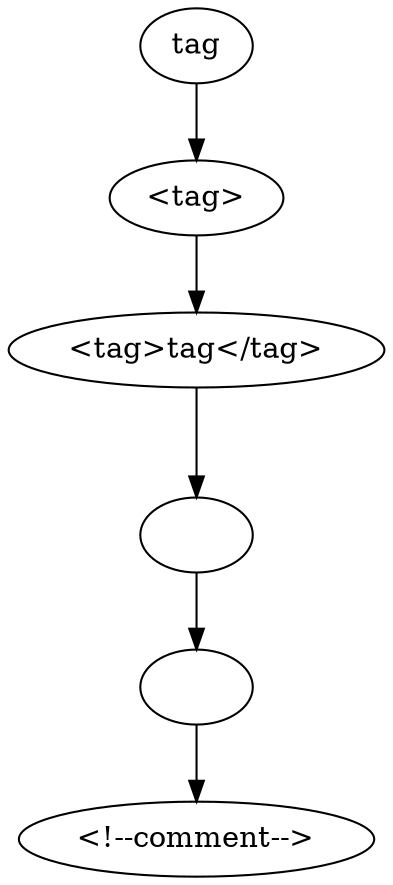 /* html strings in node names */
digraph "l"
{
 /* <tag> becomes "tag" */
 <tag>;
 /* <<tag>> becomes "<tag>" */
 <<tag>>;
 <<tag>tag</tag>>;
 /* this label has only a newline */
 <<br/>>[label=<<br/>>];
 /* this html node name has no chars */
 <>;
 /* this comment is not processed */
 <<!--comment-->>;

 <tag>-><<tag>>;
 <<tag>>-><<tag>tag</tag>>;
 <<tag>tag</tag>>-><<br/>>[label=<<br/>>];
 <<br/>>-><>;
 <>-><<!--comment-->>;

}
